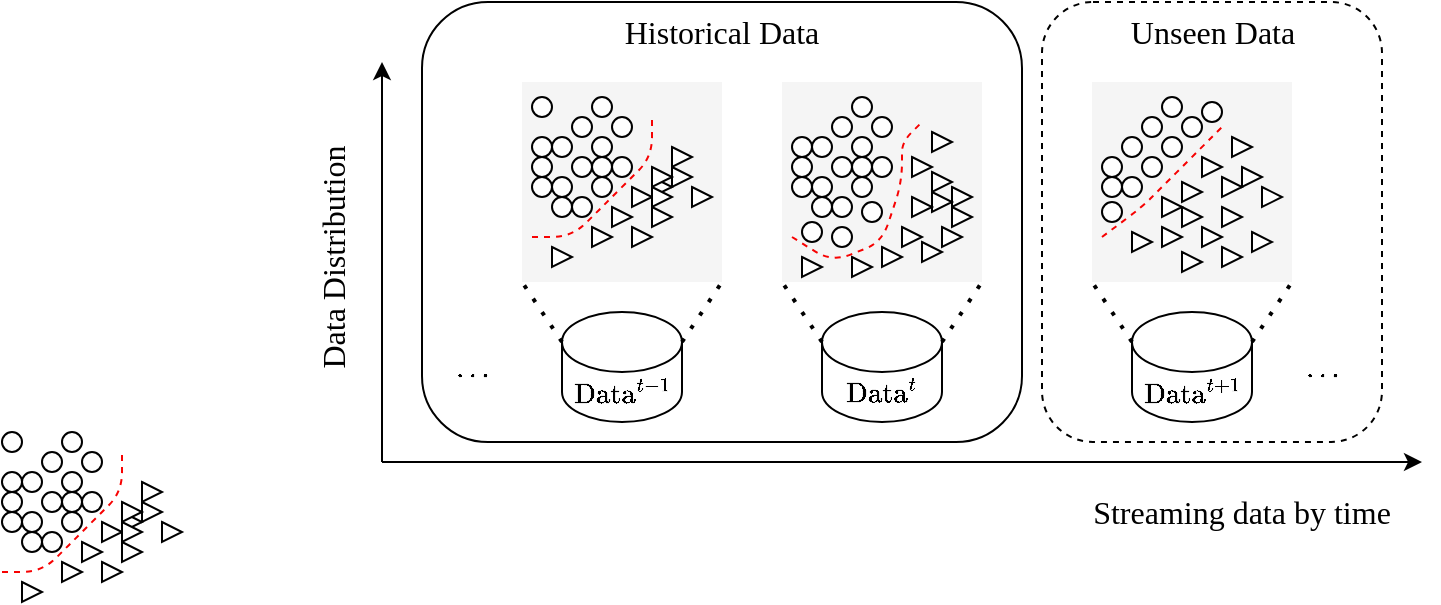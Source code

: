 <mxfile version="24.2.1" type="github">
  <diagram name="第 1 页" id="Aiz--UUZdUcnCT9IVKQQ">
    <mxGraphModel dx="935" dy="538" grid="1" gridSize="10" guides="1" tooltips="1" connect="1" arrows="1" fold="1" page="1" pageScale="1" pageWidth="827" pageHeight="1169" math="1" shadow="0">
      <root>
        <mxCell id="0" />
        <mxCell id="1" parent="0" />
        <mxCell id="erwJ2P51N1y5GZqrnZyB-3" value="" style="rounded=1;whiteSpace=wrap;html=1;" vertex="1" parent="1">
          <mxGeometry x="260" y="370" width="300" height="220" as="geometry" />
        </mxCell>
        <mxCell id="erwJ2P51N1y5GZqrnZyB-72" value="" style="rounded=0;whiteSpace=wrap;html=1;fillColor=#f5f5f5;fontColor=#333333;strokeColor=none;" vertex="1" parent="1">
          <mxGeometry x="310" y="410" width="100" height="100" as="geometry" />
        </mxCell>
        <mxCell id="erwJ2P51N1y5GZqrnZyB-1" value="" style="endArrow=classic;html=1;rounded=0;" edge="1" parent="1">
          <mxGeometry width="50" height="50" relative="1" as="geometry">
            <mxPoint x="240" y="600" as="sourcePoint" />
            <mxPoint x="240" y="400" as="targetPoint" />
          </mxGeometry>
        </mxCell>
        <mxCell id="erwJ2P51N1y5GZqrnZyB-2" value="" style="endArrow=classic;html=1;rounded=0;" edge="1" parent="1">
          <mxGeometry width="50" height="50" relative="1" as="geometry">
            <mxPoint x="240" y="600" as="sourcePoint" />
            <mxPoint x="760" y="600" as="targetPoint" />
          </mxGeometry>
        </mxCell>
        <mxCell id="erwJ2P51N1y5GZqrnZyB-4" value="" style="ellipse;whiteSpace=wrap;html=1;aspect=fixed;" vertex="1" parent="1">
          <mxGeometry x="60" y="605" width="10" height="10" as="geometry" />
        </mxCell>
        <mxCell id="erwJ2P51N1y5GZqrnZyB-5" value="" style="ellipse;whiteSpace=wrap;html=1;aspect=fixed;" vertex="1" parent="1">
          <mxGeometry x="80" y="615" width="10" height="10" as="geometry" />
        </mxCell>
        <mxCell id="erwJ2P51N1y5GZqrnZyB-6" value="" style="ellipse;whiteSpace=wrap;html=1;aspect=fixed;" vertex="1" parent="1">
          <mxGeometry x="60" y="625" width="10" height="10" as="geometry" />
        </mxCell>
        <mxCell id="erwJ2P51N1y5GZqrnZyB-7" value="" style="ellipse;whiteSpace=wrap;html=1;aspect=fixed;" vertex="1" parent="1">
          <mxGeometry x="70" y="595" width="10" height="10" as="geometry" />
        </mxCell>
        <mxCell id="erwJ2P51N1y5GZqrnZyB-8" value="" style="ellipse;whiteSpace=wrap;html=1;aspect=fixed;" vertex="1" parent="1">
          <mxGeometry x="80" y="605" width="10" height="10" as="geometry" />
        </mxCell>
        <mxCell id="erwJ2P51N1y5GZqrnZyB-9" value="" style="ellipse;whiteSpace=wrap;html=1;aspect=fixed;" vertex="1" parent="1">
          <mxGeometry x="90" y="615" width="10" height="10" as="geometry" />
        </mxCell>
        <mxCell id="erwJ2P51N1y5GZqrnZyB-10" value="" style="ellipse;whiteSpace=wrap;html=1;aspect=fixed;" vertex="1" parent="1">
          <mxGeometry x="70" y="615" width="10" height="10" as="geometry" />
        </mxCell>
        <mxCell id="erwJ2P51N1y5GZqrnZyB-11" value="" style="ellipse;whiteSpace=wrap;html=1;aspect=fixed;" vertex="1" parent="1">
          <mxGeometry x="50" y="615" width="10" height="10" as="geometry" />
        </mxCell>
        <mxCell id="erwJ2P51N1y5GZqrnZyB-12" value="" style="ellipse;whiteSpace=wrap;html=1;aspect=fixed;" vertex="1" parent="1">
          <mxGeometry x="80" y="585" width="10" height="10" as="geometry" />
        </mxCell>
        <mxCell id="erwJ2P51N1y5GZqrnZyB-13" value="" style="ellipse;whiteSpace=wrap;html=1;aspect=fixed;" vertex="1" parent="1">
          <mxGeometry x="50" y="585" width="10" height="10" as="geometry" />
        </mxCell>
        <mxCell id="erwJ2P51N1y5GZqrnZyB-14" value="" style="ellipse;whiteSpace=wrap;html=1;aspect=fixed;" vertex="1" parent="1">
          <mxGeometry x="50" y="605" width="10" height="10" as="geometry" />
        </mxCell>
        <mxCell id="erwJ2P51N1y5GZqrnZyB-16" value="" style="ellipse;whiteSpace=wrap;html=1;aspect=fixed;" vertex="1" parent="1">
          <mxGeometry x="70" y="635" width="10" height="10" as="geometry" />
        </mxCell>
        <mxCell id="erwJ2P51N1y5GZqrnZyB-17" value="" style="ellipse;whiteSpace=wrap;html=1;aspect=fixed;" vertex="1" parent="1">
          <mxGeometry x="80" y="625" width="10" height="10" as="geometry" />
        </mxCell>
        <mxCell id="erwJ2P51N1y5GZqrnZyB-18" value="" style="ellipse;whiteSpace=wrap;html=1;aspect=fixed;" vertex="1" parent="1">
          <mxGeometry x="50" y="625" width="10" height="10" as="geometry" />
        </mxCell>
        <mxCell id="erwJ2P51N1y5GZqrnZyB-19" value="" style="ellipse;whiteSpace=wrap;html=1;aspect=fixed;" vertex="1" parent="1">
          <mxGeometry x="90" y="595" width="10" height="10" as="geometry" />
        </mxCell>
        <mxCell id="erwJ2P51N1y5GZqrnZyB-20" value="" style="ellipse;whiteSpace=wrap;html=1;aspect=fixed;" vertex="1" parent="1">
          <mxGeometry x="60" y="635" width="10" height="10" as="geometry" />
        </mxCell>
        <mxCell id="erwJ2P51N1y5GZqrnZyB-21" value="" style="endArrow=none;dashed=1;html=1;rounded=1;strokeColor=#f70202;curved=0;" edge="1" parent="1">
          <mxGeometry width="50" height="50" relative="1" as="geometry">
            <mxPoint x="50" y="655" as="sourcePoint" />
            <mxPoint x="110" y="595" as="targetPoint" />
            <Array as="points">
              <mxPoint x="70" y="655" />
              <mxPoint x="90" y="635" />
              <mxPoint x="110" y="615" />
            </Array>
          </mxGeometry>
        </mxCell>
        <mxCell id="erwJ2P51N1y5GZqrnZyB-23" value="" style="triangle;whiteSpace=wrap;html=1;" vertex="1" parent="1">
          <mxGeometry x="120" y="610" width="10" height="10" as="geometry" />
        </mxCell>
        <mxCell id="erwJ2P51N1y5GZqrnZyB-24" value="" style="triangle;whiteSpace=wrap;html=1;" vertex="1" parent="1">
          <mxGeometry x="120" y="620" width="10" height="10" as="geometry" />
        </mxCell>
        <mxCell id="erwJ2P51N1y5GZqrnZyB-25" value="" style="triangle;whiteSpace=wrap;html=1;" vertex="1" parent="1">
          <mxGeometry x="130" y="630" width="10" height="10" as="geometry" />
        </mxCell>
        <mxCell id="erwJ2P51N1y5GZqrnZyB-28" value="" style="triangle;whiteSpace=wrap;html=1;" vertex="1" parent="1">
          <mxGeometry x="110" y="625" width="10" height="10" as="geometry" />
        </mxCell>
        <mxCell id="erwJ2P51N1y5GZqrnZyB-33" value="" style="triangle;whiteSpace=wrap;html=1;" vertex="1" parent="1">
          <mxGeometry x="100" y="630" width="10" height="10" as="geometry" />
        </mxCell>
        <mxCell id="erwJ2P51N1y5GZqrnZyB-34" value="" style="triangle;whiteSpace=wrap;html=1;" vertex="1" parent="1">
          <mxGeometry x="110" y="630" width="10" height="10" as="geometry" />
        </mxCell>
        <mxCell id="erwJ2P51N1y5GZqrnZyB-35" value="" style="triangle;whiteSpace=wrap;html=1;" vertex="1" parent="1">
          <mxGeometry x="90" y="640" width="10" height="10" as="geometry" />
        </mxCell>
        <mxCell id="erwJ2P51N1y5GZqrnZyB-36" value="" style="triangle;whiteSpace=wrap;html=1;" vertex="1" parent="1">
          <mxGeometry x="110" y="640" width="10" height="10" as="geometry" />
        </mxCell>
        <mxCell id="erwJ2P51N1y5GZqrnZyB-37" value="" style="triangle;whiteSpace=wrap;html=1;" vertex="1" parent="1">
          <mxGeometry x="80" y="650" width="10" height="10" as="geometry" />
        </mxCell>
        <mxCell id="erwJ2P51N1y5GZqrnZyB-40" value="" style="triangle;whiteSpace=wrap;html=1;" vertex="1" parent="1">
          <mxGeometry x="100" y="650" width="10" height="10" as="geometry" />
        </mxCell>
        <mxCell id="erwJ2P51N1y5GZqrnZyB-41" value="" style="triangle;whiteSpace=wrap;html=1;" vertex="1" parent="1">
          <mxGeometry x="110" y="620" width="10" height="10" as="geometry" />
        </mxCell>
        <mxCell id="erwJ2P51N1y5GZqrnZyB-42" value="" style="triangle;whiteSpace=wrap;html=1;" vertex="1" parent="1">
          <mxGeometry x="60" y="660" width="10" height="10" as="geometry" />
        </mxCell>
        <mxCell id="erwJ2P51N1y5GZqrnZyB-43" value="" style="ellipse;whiteSpace=wrap;html=1;aspect=fixed;" vertex="1" parent="1">
          <mxGeometry x="325" y="437.5" width="10" height="10" as="geometry" />
        </mxCell>
        <mxCell id="erwJ2P51N1y5GZqrnZyB-44" value="" style="ellipse;whiteSpace=wrap;html=1;aspect=fixed;" vertex="1" parent="1">
          <mxGeometry x="345" y="447.5" width="10" height="10" as="geometry" />
        </mxCell>
        <mxCell id="erwJ2P51N1y5GZqrnZyB-45" value="" style="ellipse;whiteSpace=wrap;html=1;aspect=fixed;" vertex="1" parent="1">
          <mxGeometry x="325" y="457.5" width="10" height="10" as="geometry" />
        </mxCell>
        <mxCell id="erwJ2P51N1y5GZqrnZyB-46" value="" style="ellipse;whiteSpace=wrap;html=1;aspect=fixed;" vertex="1" parent="1">
          <mxGeometry x="335" y="427.5" width="10" height="10" as="geometry" />
        </mxCell>
        <mxCell id="erwJ2P51N1y5GZqrnZyB-47" value="" style="ellipse;whiteSpace=wrap;html=1;aspect=fixed;" vertex="1" parent="1">
          <mxGeometry x="345" y="437.5" width="10" height="10" as="geometry" />
        </mxCell>
        <mxCell id="erwJ2P51N1y5GZqrnZyB-48" value="" style="ellipse;whiteSpace=wrap;html=1;aspect=fixed;" vertex="1" parent="1">
          <mxGeometry x="355" y="447.5" width="10" height="10" as="geometry" />
        </mxCell>
        <mxCell id="erwJ2P51N1y5GZqrnZyB-49" value="" style="ellipse;whiteSpace=wrap;html=1;aspect=fixed;" vertex="1" parent="1">
          <mxGeometry x="335" y="447.5" width="10" height="10" as="geometry" />
        </mxCell>
        <mxCell id="erwJ2P51N1y5GZqrnZyB-50" value="" style="ellipse;whiteSpace=wrap;html=1;aspect=fixed;" vertex="1" parent="1">
          <mxGeometry x="315" y="447.5" width="10" height="10" as="geometry" />
        </mxCell>
        <mxCell id="erwJ2P51N1y5GZqrnZyB-51" value="" style="ellipse;whiteSpace=wrap;html=1;aspect=fixed;" vertex="1" parent="1">
          <mxGeometry x="345" y="417.5" width="10" height="10" as="geometry" />
        </mxCell>
        <mxCell id="erwJ2P51N1y5GZqrnZyB-52" value="" style="ellipse;whiteSpace=wrap;html=1;aspect=fixed;" vertex="1" parent="1">
          <mxGeometry x="315" y="417.5" width="10" height="10" as="geometry" />
        </mxCell>
        <mxCell id="erwJ2P51N1y5GZqrnZyB-53" value="" style="ellipse;whiteSpace=wrap;html=1;aspect=fixed;" vertex="1" parent="1">
          <mxGeometry x="315" y="437.5" width="10" height="10" as="geometry" />
        </mxCell>
        <mxCell id="erwJ2P51N1y5GZqrnZyB-54" value="" style="ellipse;whiteSpace=wrap;html=1;aspect=fixed;" vertex="1" parent="1">
          <mxGeometry x="335" y="467.5" width="10" height="10" as="geometry" />
        </mxCell>
        <mxCell id="erwJ2P51N1y5GZqrnZyB-55" value="" style="ellipse;whiteSpace=wrap;html=1;aspect=fixed;" vertex="1" parent="1">
          <mxGeometry x="345" y="457.5" width="10" height="10" as="geometry" />
        </mxCell>
        <mxCell id="erwJ2P51N1y5GZqrnZyB-56" value="" style="ellipse;whiteSpace=wrap;html=1;aspect=fixed;" vertex="1" parent="1">
          <mxGeometry x="315" y="457.5" width="10" height="10" as="geometry" />
        </mxCell>
        <mxCell id="erwJ2P51N1y5GZqrnZyB-57" value="" style="ellipse;whiteSpace=wrap;html=1;aspect=fixed;" vertex="1" parent="1">
          <mxGeometry x="355" y="427.5" width="10" height="10" as="geometry" />
        </mxCell>
        <mxCell id="erwJ2P51N1y5GZqrnZyB-58" value="" style="ellipse;whiteSpace=wrap;html=1;aspect=fixed;" vertex="1" parent="1">
          <mxGeometry x="325" y="467.5" width="10" height="10" as="geometry" />
        </mxCell>
        <mxCell id="erwJ2P51N1y5GZqrnZyB-59" value="" style="endArrow=none;dashed=1;html=1;rounded=1;strokeColor=#f70202;curved=0;" edge="1" parent="1">
          <mxGeometry width="50" height="50" relative="1" as="geometry">
            <mxPoint x="315" y="487.5" as="sourcePoint" />
            <mxPoint x="375" y="427.5" as="targetPoint" />
            <Array as="points">
              <mxPoint x="335" y="487.5" />
              <mxPoint x="355" y="467.5" />
              <mxPoint x="375" y="447.5" />
            </Array>
          </mxGeometry>
        </mxCell>
        <mxCell id="erwJ2P51N1y5GZqrnZyB-60" value="" style="triangle;whiteSpace=wrap;html=1;" vertex="1" parent="1">
          <mxGeometry x="385" y="442.5" width="10" height="10" as="geometry" />
        </mxCell>
        <mxCell id="erwJ2P51N1y5GZqrnZyB-61" value="" style="triangle;whiteSpace=wrap;html=1;" vertex="1" parent="1">
          <mxGeometry x="385" y="452.5" width="10" height="10" as="geometry" />
        </mxCell>
        <mxCell id="erwJ2P51N1y5GZqrnZyB-62" value="" style="triangle;whiteSpace=wrap;html=1;" vertex="1" parent="1">
          <mxGeometry x="395" y="462.5" width="10" height="10" as="geometry" />
        </mxCell>
        <mxCell id="erwJ2P51N1y5GZqrnZyB-63" value="" style="triangle;whiteSpace=wrap;html=1;" vertex="1" parent="1">
          <mxGeometry x="375" y="457.5" width="10" height="10" as="geometry" />
        </mxCell>
        <mxCell id="erwJ2P51N1y5GZqrnZyB-64" value="" style="triangle;whiteSpace=wrap;html=1;" vertex="1" parent="1">
          <mxGeometry x="365" y="462.5" width="10" height="10" as="geometry" />
        </mxCell>
        <mxCell id="erwJ2P51N1y5GZqrnZyB-65" value="" style="triangle;whiteSpace=wrap;html=1;" vertex="1" parent="1">
          <mxGeometry x="375" y="462.5" width="10" height="10" as="geometry" />
        </mxCell>
        <mxCell id="erwJ2P51N1y5GZqrnZyB-66" value="" style="triangle;whiteSpace=wrap;html=1;" vertex="1" parent="1">
          <mxGeometry x="355" y="472.5" width="10" height="10" as="geometry" />
        </mxCell>
        <mxCell id="erwJ2P51N1y5GZqrnZyB-67" value="" style="triangle;whiteSpace=wrap;html=1;" vertex="1" parent="1">
          <mxGeometry x="375" y="472.5" width="10" height="10" as="geometry" />
        </mxCell>
        <mxCell id="erwJ2P51N1y5GZqrnZyB-68" value="" style="triangle;whiteSpace=wrap;html=1;" vertex="1" parent="1">
          <mxGeometry x="345" y="482.5" width="10" height="10" as="geometry" />
        </mxCell>
        <mxCell id="erwJ2P51N1y5GZqrnZyB-69" value="" style="triangle;whiteSpace=wrap;html=1;" vertex="1" parent="1">
          <mxGeometry x="365" y="482.5" width="10" height="10" as="geometry" />
        </mxCell>
        <mxCell id="erwJ2P51N1y5GZqrnZyB-70" value="" style="triangle;whiteSpace=wrap;html=1;" vertex="1" parent="1">
          <mxGeometry x="375" y="452.5" width="10" height="10" as="geometry" />
        </mxCell>
        <mxCell id="erwJ2P51N1y5GZqrnZyB-71" value="" style="triangle;whiteSpace=wrap;html=1;" vertex="1" parent="1">
          <mxGeometry x="325" y="492.5" width="10" height="10" as="geometry" />
        </mxCell>
        <mxCell id="erwJ2P51N1y5GZqrnZyB-73" value="\(\text{Data}^{t-1}\)" style="shape=cylinder3;whiteSpace=wrap;html=1;boundedLbl=1;backgroundOutline=1;size=15;" vertex="1" parent="1">
          <mxGeometry x="330" y="525" width="60" height="55" as="geometry" />
        </mxCell>
        <mxCell id="erwJ2P51N1y5GZqrnZyB-76" value="" style="endArrow=none;dashed=1;html=1;dashPattern=1 3;strokeWidth=2;rounded=0;entryX=0;entryY=1;entryDx=0;entryDy=0;exitX=0;exitY=0;exitDx=0;exitDy=15;exitPerimeter=0;" edge="1" parent="1" source="erwJ2P51N1y5GZqrnZyB-73" target="erwJ2P51N1y5GZqrnZyB-72">
          <mxGeometry width="50" height="50" relative="1" as="geometry">
            <mxPoint x="330" y="537.5" as="sourcePoint" />
            <mxPoint x="310" y="517.5" as="targetPoint" />
          </mxGeometry>
        </mxCell>
        <mxCell id="erwJ2P51N1y5GZqrnZyB-77" value="" style="endArrow=none;dashed=1;html=1;dashPattern=1 3;strokeWidth=2;rounded=0;entryX=1;entryY=1;entryDx=0;entryDy=0;exitX=1;exitY=0;exitDx=0;exitDy=15;exitPerimeter=0;" edge="1" parent="1" source="erwJ2P51N1y5GZqrnZyB-73" target="erwJ2P51N1y5GZqrnZyB-72">
          <mxGeometry width="50" height="50" relative="1" as="geometry">
            <mxPoint x="370" y="652.5" as="sourcePoint" />
            <mxPoint x="420" y="602.5" as="targetPoint" />
          </mxGeometry>
        </mxCell>
        <mxCell id="erwJ2P51N1y5GZqrnZyB-78" value="$$\mathbf{\dots}$$" style="text;html=1;align=center;verticalAlign=middle;whiteSpace=wrap;rounded=0;" vertex="1" parent="1">
          <mxGeometry x="255" y="537.5" width="60" height="30" as="geometry" />
        </mxCell>
        <mxCell id="erwJ2P51N1y5GZqrnZyB-79" value="" style="rounded=0;whiteSpace=wrap;html=1;fillColor=#f5f5f5;fontColor=#333333;strokeColor=none;" vertex="1" parent="1">
          <mxGeometry x="440" y="410" width="100" height="100" as="geometry" />
        </mxCell>
        <mxCell id="erwJ2P51N1y5GZqrnZyB-80" value="" style="ellipse;whiteSpace=wrap;html=1;aspect=fixed;" vertex="1" parent="1">
          <mxGeometry x="455" y="437.5" width="10" height="10" as="geometry" />
        </mxCell>
        <mxCell id="erwJ2P51N1y5GZqrnZyB-81" value="" style="ellipse;whiteSpace=wrap;html=1;aspect=fixed;" vertex="1" parent="1">
          <mxGeometry x="475" y="447.5" width="10" height="10" as="geometry" />
        </mxCell>
        <mxCell id="erwJ2P51N1y5GZqrnZyB-82" value="" style="ellipse;whiteSpace=wrap;html=1;aspect=fixed;" vertex="1" parent="1">
          <mxGeometry x="455" y="457.5" width="10" height="10" as="geometry" />
        </mxCell>
        <mxCell id="erwJ2P51N1y5GZqrnZyB-83" value="" style="ellipse;whiteSpace=wrap;html=1;aspect=fixed;" vertex="1" parent="1">
          <mxGeometry x="465" y="427.5" width="10" height="10" as="geometry" />
        </mxCell>
        <mxCell id="erwJ2P51N1y5GZqrnZyB-84" value="" style="ellipse;whiteSpace=wrap;html=1;aspect=fixed;" vertex="1" parent="1">
          <mxGeometry x="475" y="437.5" width="10" height="10" as="geometry" />
        </mxCell>
        <mxCell id="erwJ2P51N1y5GZqrnZyB-85" value="" style="ellipse;whiteSpace=wrap;html=1;aspect=fixed;" vertex="1" parent="1">
          <mxGeometry x="485" y="447.5" width="10" height="10" as="geometry" />
        </mxCell>
        <mxCell id="erwJ2P51N1y5GZqrnZyB-86" value="" style="ellipse;whiteSpace=wrap;html=1;aspect=fixed;" vertex="1" parent="1">
          <mxGeometry x="465" y="447.5" width="10" height="10" as="geometry" />
        </mxCell>
        <mxCell id="erwJ2P51N1y5GZqrnZyB-87" value="" style="ellipse;whiteSpace=wrap;html=1;aspect=fixed;" vertex="1" parent="1">
          <mxGeometry x="445" y="447.5" width="10" height="10" as="geometry" />
        </mxCell>
        <mxCell id="erwJ2P51N1y5GZqrnZyB-88" value="" style="ellipse;whiteSpace=wrap;html=1;aspect=fixed;" vertex="1" parent="1">
          <mxGeometry x="475" y="417.5" width="10" height="10" as="geometry" />
        </mxCell>
        <mxCell id="erwJ2P51N1y5GZqrnZyB-89" value="" style="ellipse;whiteSpace=wrap;html=1;aspect=fixed;" vertex="1" parent="1">
          <mxGeometry x="480" y="470" width="10" height="10" as="geometry" />
        </mxCell>
        <mxCell id="erwJ2P51N1y5GZqrnZyB-90" value="" style="ellipse;whiteSpace=wrap;html=1;aspect=fixed;" vertex="1" parent="1">
          <mxGeometry x="445" y="437.5" width="10" height="10" as="geometry" />
        </mxCell>
        <mxCell id="erwJ2P51N1y5GZqrnZyB-91" value="" style="ellipse;whiteSpace=wrap;html=1;aspect=fixed;" vertex="1" parent="1">
          <mxGeometry x="465" y="467.5" width="10" height="10" as="geometry" />
        </mxCell>
        <mxCell id="erwJ2P51N1y5GZqrnZyB-92" value="" style="ellipse;whiteSpace=wrap;html=1;aspect=fixed;" vertex="1" parent="1">
          <mxGeometry x="475" y="457.5" width="10" height="10" as="geometry" />
        </mxCell>
        <mxCell id="erwJ2P51N1y5GZqrnZyB-93" value="" style="ellipse;whiteSpace=wrap;html=1;aspect=fixed;" vertex="1" parent="1">
          <mxGeometry x="445" y="457.5" width="10" height="10" as="geometry" />
        </mxCell>
        <mxCell id="erwJ2P51N1y5GZqrnZyB-94" value="" style="ellipse;whiteSpace=wrap;html=1;aspect=fixed;" vertex="1" parent="1">
          <mxGeometry x="485" y="427.5" width="10" height="10" as="geometry" />
        </mxCell>
        <mxCell id="erwJ2P51N1y5GZqrnZyB-95" value="" style="ellipse;whiteSpace=wrap;html=1;aspect=fixed;" vertex="1" parent="1">
          <mxGeometry x="455" y="467.5" width="10" height="10" as="geometry" />
        </mxCell>
        <mxCell id="erwJ2P51N1y5GZqrnZyB-96" value="" style="endArrow=none;dashed=1;html=1;rounded=1;strokeColor=#f70202;curved=0;" edge="1" parent="1">
          <mxGeometry width="50" height="50" relative="1" as="geometry">
            <mxPoint x="445" y="487.5" as="sourcePoint" />
            <mxPoint x="510" y="430" as="targetPoint" />
            <Array as="points">
              <mxPoint x="465" y="500" />
              <mxPoint x="490" y="490" />
              <mxPoint x="500" y="460" />
              <mxPoint x="500" y="440" />
            </Array>
          </mxGeometry>
        </mxCell>
        <mxCell id="erwJ2P51N1y5GZqrnZyB-97" value="" style="triangle;whiteSpace=wrap;html=1;" vertex="1" parent="1">
          <mxGeometry x="515" y="435" width="10" height="10" as="geometry" />
        </mxCell>
        <mxCell id="erwJ2P51N1y5GZqrnZyB-98" value="" style="triangle;whiteSpace=wrap;html=1;" vertex="1" parent="1">
          <mxGeometry x="520" y="482.5" width="10" height="10" as="geometry" />
        </mxCell>
        <mxCell id="erwJ2P51N1y5GZqrnZyB-99" value="" style="triangle;whiteSpace=wrap;html=1;" vertex="1" parent="1">
          <mxGeometry x="525" y="462.5" width="10" height="10" as="geometry" />
        </mxCell>
        <mxCell id="erwJ2P51N1y5GZqrnZyB-100" value="" style="triangle;whiteSpace=wrap;html=1;" vertex="1" parent="1">
          <mxGeometry x="515" y="465" width="10" height="10" as="geometry" />
        </mxCell>
        <mxCell id="erwJ2P51N1y5GZqrnZyB-101" value="" style="triangle;whiteSpace=wrap;html=1;" vertex="1" parent="1">
          <mxGeometry x="515" y="455" width="10" height="10" as="geometry" />
        </mxCell>
        <mxCell id="erwJ2P51N1y5GZqrnZyB-102" value="" style="triangle;whiteSpace=wrap;html=1;" vertex="1" parent="1">
          <mxGeometry x="525" y="472.5" width="10" height="10" as="geometry" />
        </mxCell>
        <mxCell id="erwJ2P51N1y5GZqrnZyB-103" value="" style="triangle;whiteSpace=wrap;html=1;" vertex="1" parent="1">
          <mxGeometry x="505" y="447.5" width="10" height="10" as="geometry" />
        </mxCell>
        <mxCell id="erwJ2P51N1y5GZqrnZyB-104" value="" style="triangle;whiteSpace=wrap;html=1;" vertex="1" parent="1">
          <mxGeometry x="505" y="467.5" width="10" height="10" as="geometry" />
        </mxCell>
        <mxCell id="erwJ2P51N1y5GZqrnZyB-105" value="" style="triangle;whiteSpace=wrap;html=1;" vertex="1" parent="1">
          <mxGeometry x="490" y="492.5" width="10" height="10" as="geometry" />
        </mxCell>
        <mxCell id="erwJ2P51N1y5GZqrnZyB-106" value="" style="triangle;whiteSpace=wrap;html=1;" vertex="1" parent="1">
          <mxGeometry x="500" y="482.5" width="10" height="10" as="geometry" />
        </mxCell>
        <mxCell id="erwJ2P51N1y5GZqrnZyB-107" value="" style="triangle;whiteSpace=wrap;html=1;" vertex="1" parent="1">
          <mxGeometry x="510" y="490" width="10" height="10" as="geometry" />
        </mxCell>
        <mxCell id="erwJ2P51N1y5GZqrnZyB-108" value="" style="triangle;whiteSpace=wrap;html=1;" vertex="1" parent="1">
          <mxGeometry x="475" y="497.5" width="10" height="10" as="geometry" />
        </mxCell>
        <mxCell id="erwJ2P51N1y5GZqrnZyB-109" value="\(\text{Data}^{t}\)" style="shape=cylinder3;whiteSpace=wrap;html=1;boundedLbl=1;backgroundOutline=1;size=15;" vertex="1" parent="1">
          <mxGeometry x="460" y="525" width="60" height="55" as="geometry" />
        </mxCell>
        <mxCell id="erwJ2P51N1y5GZqrnZyB-110" value="" style="endArrow=none;dashed=1;html=1;dashPattern=1 3;strokeWidth=2;rounded=0;entryX=0;entryY=1;entryDx=0;entryDy=0;exitX=0;exitY=0;exitDx=0;exitDy=15;exitPerimeter=0;" edge="1" parent="1" source="erwJ2P51N1y5GZqrnZyB-109" target="erwJ2P51N1y5GZqrnZyB-79">
          <mxGeometry width="50" height="50" relative="1" as="geometry">
            <mxPoint x="460" y="537.5" as="sourcePoint" />
            <mxPoint x="440" y="517.5" as="targetPoint" />
          </mxGeometry>
        </mxCell>
        <mxCell id="erwJ2P51N1y5GZqrnZyB-111" value="" style="endArrow=none;dashed=1;html=1;dashPattern=1 3;strokeWidth=2;rounded=0;entryX=1;entryY=1;entryDx=0;entryDy=0;exitX=1;exitY=0;exitDx=0;exitDy=15;exitPerimeter=0;" edge="1" parent="1" source="erwJ2P51N1y5GZqrnZyB-109" target="erwJ2P51N1y5GZqrnZyB-79">
          <mxGeometry width="50" height="50" relative="1" as="geometry">
            <mxPoint x="500" y="652.5" as="sourcePoint" />
            <mxPoint x="550" y="602.5" as="targetPoint" />
          </mxGeometry>
        </mxCell>
        <mxCell id="erwJ2P51N1y5GZqrnZyB-112" value="" style="triangle;whiteSpace=wrap;html=1;" vertex="1" parent="1">
          <mxGeometry x="450" y="497.5" width="10" height="10" as="geometry" />
        </mxCell>
        <mxCell id="erwJ2P51N1y5GZqrnZyB-113" value="" style="ellipse;whiteSpace=wrap;html=1;aspect=fixed;" vertex="1" parent="1">
          <mxGeometry x="465" y="482.5" width="10" height="10" as="geometry" />
        </mxCell>
        <mxCell id="erwJ2P51N1y5GZqrnZyB-114" value="" style="ellipse;whiteSpace=wrap;html=1;aspect=fixed;" vertex="1" parent="1">
          <mxGeometry x="450" y="480" width="10" height="10" as="geometry" />
        </mxCell>
        <mxCell id="erwJ2P51N1y5GZqrnZyB-115" value="" style="rounded=1;whiteSpace=wrap;html=1;dashed=1;" vertex="1" parent="1">
          <mxGeometry x="570" y="370" width="170" height="220" as="geometry" />
        </mxCell>
        <mxCell id="erwJ2P51N1y5GZqrnZyB-116" value="" style="rounded=0;whiteSpace=wrap;html=1;fillColor=#f5f5f5;fontColor=#333333;strokeColor=none;" vertex="1" parent="1">
          <mxGeometry x="595" y="410" width="100" height="100" as="geometry" />
        </mxCell>
        <mxCell id="erwJ2P51N1y5GZqrnZyB-117" value="" style="ellipse;whiteSpace=wrap;html=1;aspect=fixed;" vertex="1" parent="1">
          <mxGeometry x="610" y="437.5" width="10" height="10" as="geometry" />
        </mxCell>
        <mxCell id="erwJ2P51N1y5GZqrnZyB-119" value="" style="ellipse;whiteSpace=wrap;html=1;aspect=fixed;" vertex="1" parent="1">
          <mxGeometry x="610" y="457.5" width="10" height="10" as="geometry" />
        </mxCell>
        <mxCell id="erwJ2P51N1y5GZqrnZyB-120" value="" style="ellipse;whiteSpace=wrap;html=1;aspect=fixed;" vertex="1" parent="1">
          <mxGeometry x="620" y="427.5" width="10" height="10" as="geometry" />
        </mxCell>
        <mxCell id="erwJ2P51N1y5GZqrnZyB-121" value="" style="ellipse;whiteSpace=wrap;html=1;aspect=fixed;" vertex="1" parent="1">
          <mxGeometry x="630" y="437.5" width="10" height="10" as="geometry" />
        </mxCell>
        <mxCell id="erwJ2P51N1y5GZqrnZyB-123" value="" style="ellipse;whiteSpace=wrap;html=1;aspect=fixed;" vertex="1" parent="1">
          <mxGeometry x="620" y="447.5" width="10" height="10" as="geometry" />
        </mxCell>
        <mxCell id="erwJ2P51N1y5GZqrnZyB-124" value="" style="ellipse;whiteSpace=wrap;html=1;aspect=fixed;" vertex="1" parent="1">
          <mxGeometry x="600" y="447.5" width="10" height="10" as="geometry" />
        </mxCell>
        <mxCell id="erwJ2P51N1y5GZqrnZyB-125" value="" style="ellipse;whiteSpace=wrap;html=1;aspect=fixed;" vertex="1" parent="1">
          <mxGeometry x="630" y="417.5" width="10" height="10" as="geometry" />
        </mxCell>
        <mxCell id="erwJ2P51N1y5GZqrnZyB-126" value="" style="ellipse;whiteSpace=wrap;html=1;aspect=fixed;" vertex="1" parent="1">
          <mxGeometry x="600" y="470" width="10" height="10" as="geometry" />
        </mxCell>
        <mxCell id="erwJ2P51N1y5GZqrnZyB-127" value="" style="ellipse;whiteSpace=wrap;html=1;aspect=fixed;" vertex="1" parent="1">
          <mxGeometry x="650" y="420" width="10" height="10" as="geometry" />
        </mxCell>
        <mxCell id="erwJ2P51N1y5GZqrnZyB-130" value="" style="ellipse;whiteSpace=wrap;html=1;aspect=fixed;" vertex="1" parent="1">
          <mxGeometry x="600" y="457.5" width="10" height="10" as="geometry" />
        </mxCell>
        <mxCell id="erwJ2P51N1y5GZqrnZyB-131" value="" style="ellipse;whiteSpace=wrap;html=1;aspect=fixed;" vertex="1" parent="1">
          <mxGeometry x="640" y="427.5" width="10" height="10" as="geometry" />
        </mxCell>
        <mxCell id="erwJ2P51N1y5GZqrnZyB-133" value="" style="endArrow=none;dashed=1;html=1;rounded=1;strokeColor=#f70202;curved=0;" edge="1" parent="1">
          <mxGeometry width="50" height="50" relative="1" as="geometry">
            <mxPoint x="600" y="487.5" as="sourcePoint" />
            <mxPoint x="660" y="432.5" as="targetPoint" />
            <Array as="points">
              <mxPoint x="620" y="472.5" />
              <mxPoint x="630" y="462.5" />
              <mxPoint x="650" y="442.5" />
            </Array>
          </mxGeometry>
        </mxCell>
        <mxCell id="erwJ2P51N1y5GZqrnZyB-134" value="" style="triangle;whiteSpace=wrap;html=1;" vertex="1" parent="1">
          <mxGeometry x="665" y="437.5" width="10" height="10" as="geometry" />
        </mxCell>
        <mxCell id="erwJ2P51N1y5GZqrnZyB-135" value="" style="triangle;whiteSpace=wrap;html=1;" vertex="1" parent="1">
          <mxGeometry x="670" y="452.5" width="10" height="10" as="geometry" />
        </mxCell>
        <mxCell id="erwJ2P51N1y5GZqrnZyB-136" value="" style="triangle;whiteSpace=wrap;html=1;" vertex="1" parent="1">
          <mxGeometry x="680" y="462.5" width="10" height="10" as="geometry" />
        </mxCell>
        <mxCell id="erwJ2P51N1y5GZqrnZyB-137" value="" style="triangle;whiteSpace=wrap;html=1;" vertex="1" parent="1">
          <mxGeometry x="660" y="457.5" width="10" height="10" as="geometry" />
        </mxCell>
        <mxCell id="erwJ2P51N1y5GZqrnZyB-138" value="" style="triangle;whiteSpace=wrap;html=1;" vertex="1" parent="1">
          <mxGeometry x="640" y="460" width="10" height="10" as="geometry" />
        </mxCell>
        <mxCell id="erwJ2P51N1y5GZqrnZyB-139" value="" style="triangle;whiteSpace=wrap;html=1;" vertex="1" parent="1">
          <mxGeometry x="630" y="467.5" width="10" height="10" as="geometry" />
        </mxCell>
        <mxCell id="erwJ2P51N1y5GZqrnZyB-140" value="" style="triangle;whiteSpace=wrap;html=1;" vertex="1" parent="1">
          <mxGeometry x="640" y="472.5" width="10" height="10" as="geometry" />
        </mxCell>
        <mxCell id="erwJ2P51N1y5GZqrnZyB-141" value="" style="triangle;whiteSpace=wrap;html=1;" vertex="1" parent="1">
          <mxGeometry x="660" y="472.5" width="10" height="10" as="geometry" />
        </mxCell>
        <mxCell id="erwJ2P51N1y5GZqrnZyB-142" value="" style="triangle;whiteSpace=wrap;html=1;" vertex="1" parent="1">
          <mxGeometry x="630" y="482.5" width="10" height="10" as="geometry" />
        </mxCell>
        <mxCell id="erwJ2P51N1y5GZqrnZyB-143" value="" style="triangle;whiteSpace=wrap;html=1;" vertex="1" parent="1">
          <mxGeometry x="650" y="482.5" width="10" height="10" as="geometry" />
        </mxCell>
        <mxCell id="erwJ2P51N1y5GZqrnZyB-144" value="" style="triangle;whiteSpace=wrap;html=1;" vertex="1" parent="1">
          <mxGeometry x="650" y="447.5" width="10" height="10" as="geometry" />
        </mxCell>
        <mxCell id="erwJ2P51N1y5GZqrnZyB-145" value="" style="triangle;whiteSpace=wrap;html=1;" vertex="1" parent="1">
          <mxGeometry x="615" y="485" width="10" height="10" as="geometry" />
        </mxCell>
        <mxCell id="erwJ2P51N1y5GZqrnZyB-146" value="\(\text{Data}^{t+1}\)" style="shape=cylinder3;whiteSpace=wrap;html=1;boundedLbl=1;backgroundOutline=1;size=15;" vertex="1" parent="1">
          <mxGeometry x="615" y="525" width="60" height="55" as="geometry" />
        </mxCell>
        <mxCell id="erwJ2P51N1y5GZqrnZyB-147" value="" style="endArrow=none;dashed=1;html=1;dashPattern=1 3;strokeWidth=2;rounded=0;entryX=0;entryY=1;entryDx=0;entryDy=0;exitX=0;exitY=0;exitDx=0;exitDy=15;exitPerimeter=0;" edge="1" parent="1" source="erwJ2P51N1y5GZqrnZyB-146" target="erwJ2P51N1y5GZqrnZyB-116">
          <mxGeometry width="50" height="50" relative="1" as="geometry">
            <mxPoint x="615" y="537.5" as="sourcePoint" />
            <mxPoint x="595" y="517.5" as="targetPoint" />
          </mxGeometry>
        </mxCell>
        <mxCell id="erwJ2P51N1y5GZqrnZyB-148" value="" style="endArrow=none;dashed=1;html=1;dashPattern=1 3;strokeWidth=2;rounded=0;entryX=1;entryY=1;entryDx=0;entryDy=0;exitX=1;exitY=0;exitDx=0;exitDy=15;exitPerimeter=0;" edge="1" parent="1" source="erwJ2P51N1y5GZqrnZyB-146" target="erwJ2P51N1y5GZqrnZyB-116">
          <mxGeometry width="50" height="50" relative="1" as="geometry">
            <mxPoint x="655" y="652.5" as="sourcePoint" />
            <mxPoint x="705" y="602.5" as="targetPoint" />
          </mxGeometry>
        </mxCell>
        <mxCell id="erwJ2P51N1y5GZqrnZyB-186" value="" style="triangle;whiteSpace=wrap;html=1;" vertex="1" parent="1">
          <mxGeometry x="660" y="492.5" width="10" height="10" as="geometry" />
        </mxCell>
        <mxCell id="erwJ2P51N1y5GZqrnZyB-187" value="" style="triangle;whiteSpace=wrap;html=1;" vertex="1" parent="1">
          <mxGeometry x="675" y="485" width="10" height="10" as="geometry" />
        </mxCell>
        <mxCell id="erwJ2P51N1y5GZqrnZyB-188" value="" style="triangle;whiteSpace=wrap;html=1;" vertex="1" parent="1">
          <mxGeometry x="640" y="495" width="10" height="10" as="geometry" />
        </mxCell>
        <mxCell id="erwJ2P51N1y5GZqrnZyB-189" value="&lt;font style=&quot;font-size: 16px;&quot; face=&quot;Times New Roman&quot;&gt;Historical Data&lt;/font&gt;" style="text;html=1;align=center;verticalAlign=middle;whiteSpace=wrap;rounded=0;" vertex="1" parent="1">
          <mxGeometry x="305" y="370" width="210" height="30" as="geometry" />
        </mxCell>
        <mxCell id="erwJ2P51N1y5GZqrnZyB-190" value="&lt;font style=&quot;font-size: 16px;&quot; face=&quot;Times New Roman&quot;&gt;Unseen Data&lt;/font&gt;" style="text;html=1;align=center;verticalAlign=middle;whiteSpace=wrap;rounded=0;" vertex="1" parent="1">
          <mxGeometry x="587.5" y="370" width="135" height="30" as="geometry" />
        </mxCell>
        <mxCell id="erwJ2P51N1y5GZqrnZyB-191" value="&lt;font face=&quot;Times New Roman&quot;&gt;&lt;span style=&quot;font-size: 16px;&quot;&gt;Streaming data by time&lt;/span&gt;&lt;/font&gt;" style="text;html=1;align=center;verticalAlign=middle;whiteSpace=wrap;rounded=0;" vertex="1" parent="1">
          <mxGeometry x="580" y="610" width="180" height="30" as="geometry" />
        </mxCell>
        <mxCell id="erwJ2P51N1y5GZqrnZyB-193" value="&lt;font face=&quot;Times New Roman&quot;&gt;&lt;span style=&quot;font-size: 16px;&quot;&gt;Data Distribution&lt;/span&gt;&lt;/font&gt;" style="text;html=1;align=center;verticalAlign=middle;whiteSpace=wrap;rounded=0;rotation=-90;" vertex="1" parent="1">
          <mxGeometry x="125" y="482.5" width="180" height="30" as="geometry" />
        </mxCell>
        <mxCell id="erwJ2P51N1y5GZqrnZyB-194" value="$$\mathbf{\dots}$$" style="text;html=1;align=center;verticalAlign=middle;whiteSpace=wrap;rounded=0;" vertex="1" parent="1">
          <mxGeometry x="680" y="537.5" width="60" height="30" as="geometry" />
        </mxCell>
      </root>
    </mxGraphModel>
  </diagram>
</mxfile>

